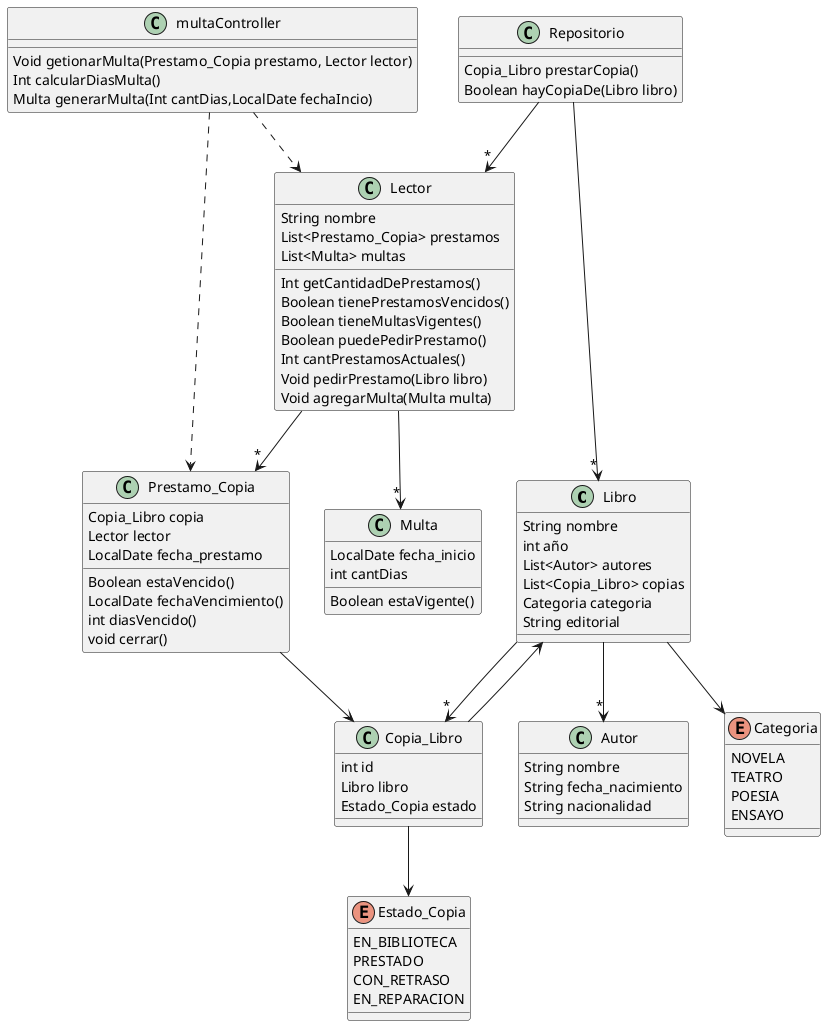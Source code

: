 @startuml
'https://plantuml.com/class-diagram

class Libro {
    String nombre
    int año
    List<Autor> autores
    List<Copia_Libro> copias
    Categoria categoria
    String editorial

}

class Copia_Libro {
    int id
    Libro libro
    Estado_Copia estado

}
class Prestamo_Copia {
    Copia_Libro copia
    Lector lector
    LocalDate fecha_prestamo


    Boolean estaVencido()
    LocalDate fechaVencimiento()
    int diasVencido()
    void cerrar()
}
class Autor {
    String nombre
    String fecha_nacimiento
    String nacionalidad
}

class multaController {

    Void getionarMulta(Prestamo_Copia prestamo, Lector lector)
    Int calcularDiasMulta()
    Multa generarMulta(Int cantDias,LocalDate fechaIncio)
}

enum Categoria {
NOVELA
TEATRO
POESIA
ENSAYO
}
enum Estado_Copia {
EN_BIBLIOTECA
PRESTADO
CON_RETRASO
EN_REPARACION
}

class Lector{
    String nombre
    List<Prestamo_Copia> prestamos
    List<Multa> multas

    Int getCantidadDePrestamos()
    Boolean tienePrestamosVencidos()
    Boolean tieneMultasVigentes()
    Boolean puedePedirPrestamo()
    Int cantPrestamosActuales()
    Void pedirPrestamo(Libro libro)
    Void agregarMulta(Multa multa)
}
class Multa{
    LocalDate fecha_inicio
    int cantDias

    Boolean estaVigente()

}
class Repositorio{

    Copia_Libro prestarCopia()
    Boolean hayCopiaDe(Libro libro)
}

Libro --> Categoria
Libro -->"*" Autor
Libro -->"*" Copia_Libro

Copia_Libro --> Estado_Copia
Copia_Libro --> Libro

Prestamo_Copia --> Copia_Libro

Lector -->"*" Multa
Lector -->"*" Prestamo_Copia

multaController ..> Lector
multaController ..> Prestamo_Copia

Repositorio -->"*" Libro
Repositorio -->"*" Lector

@enduml